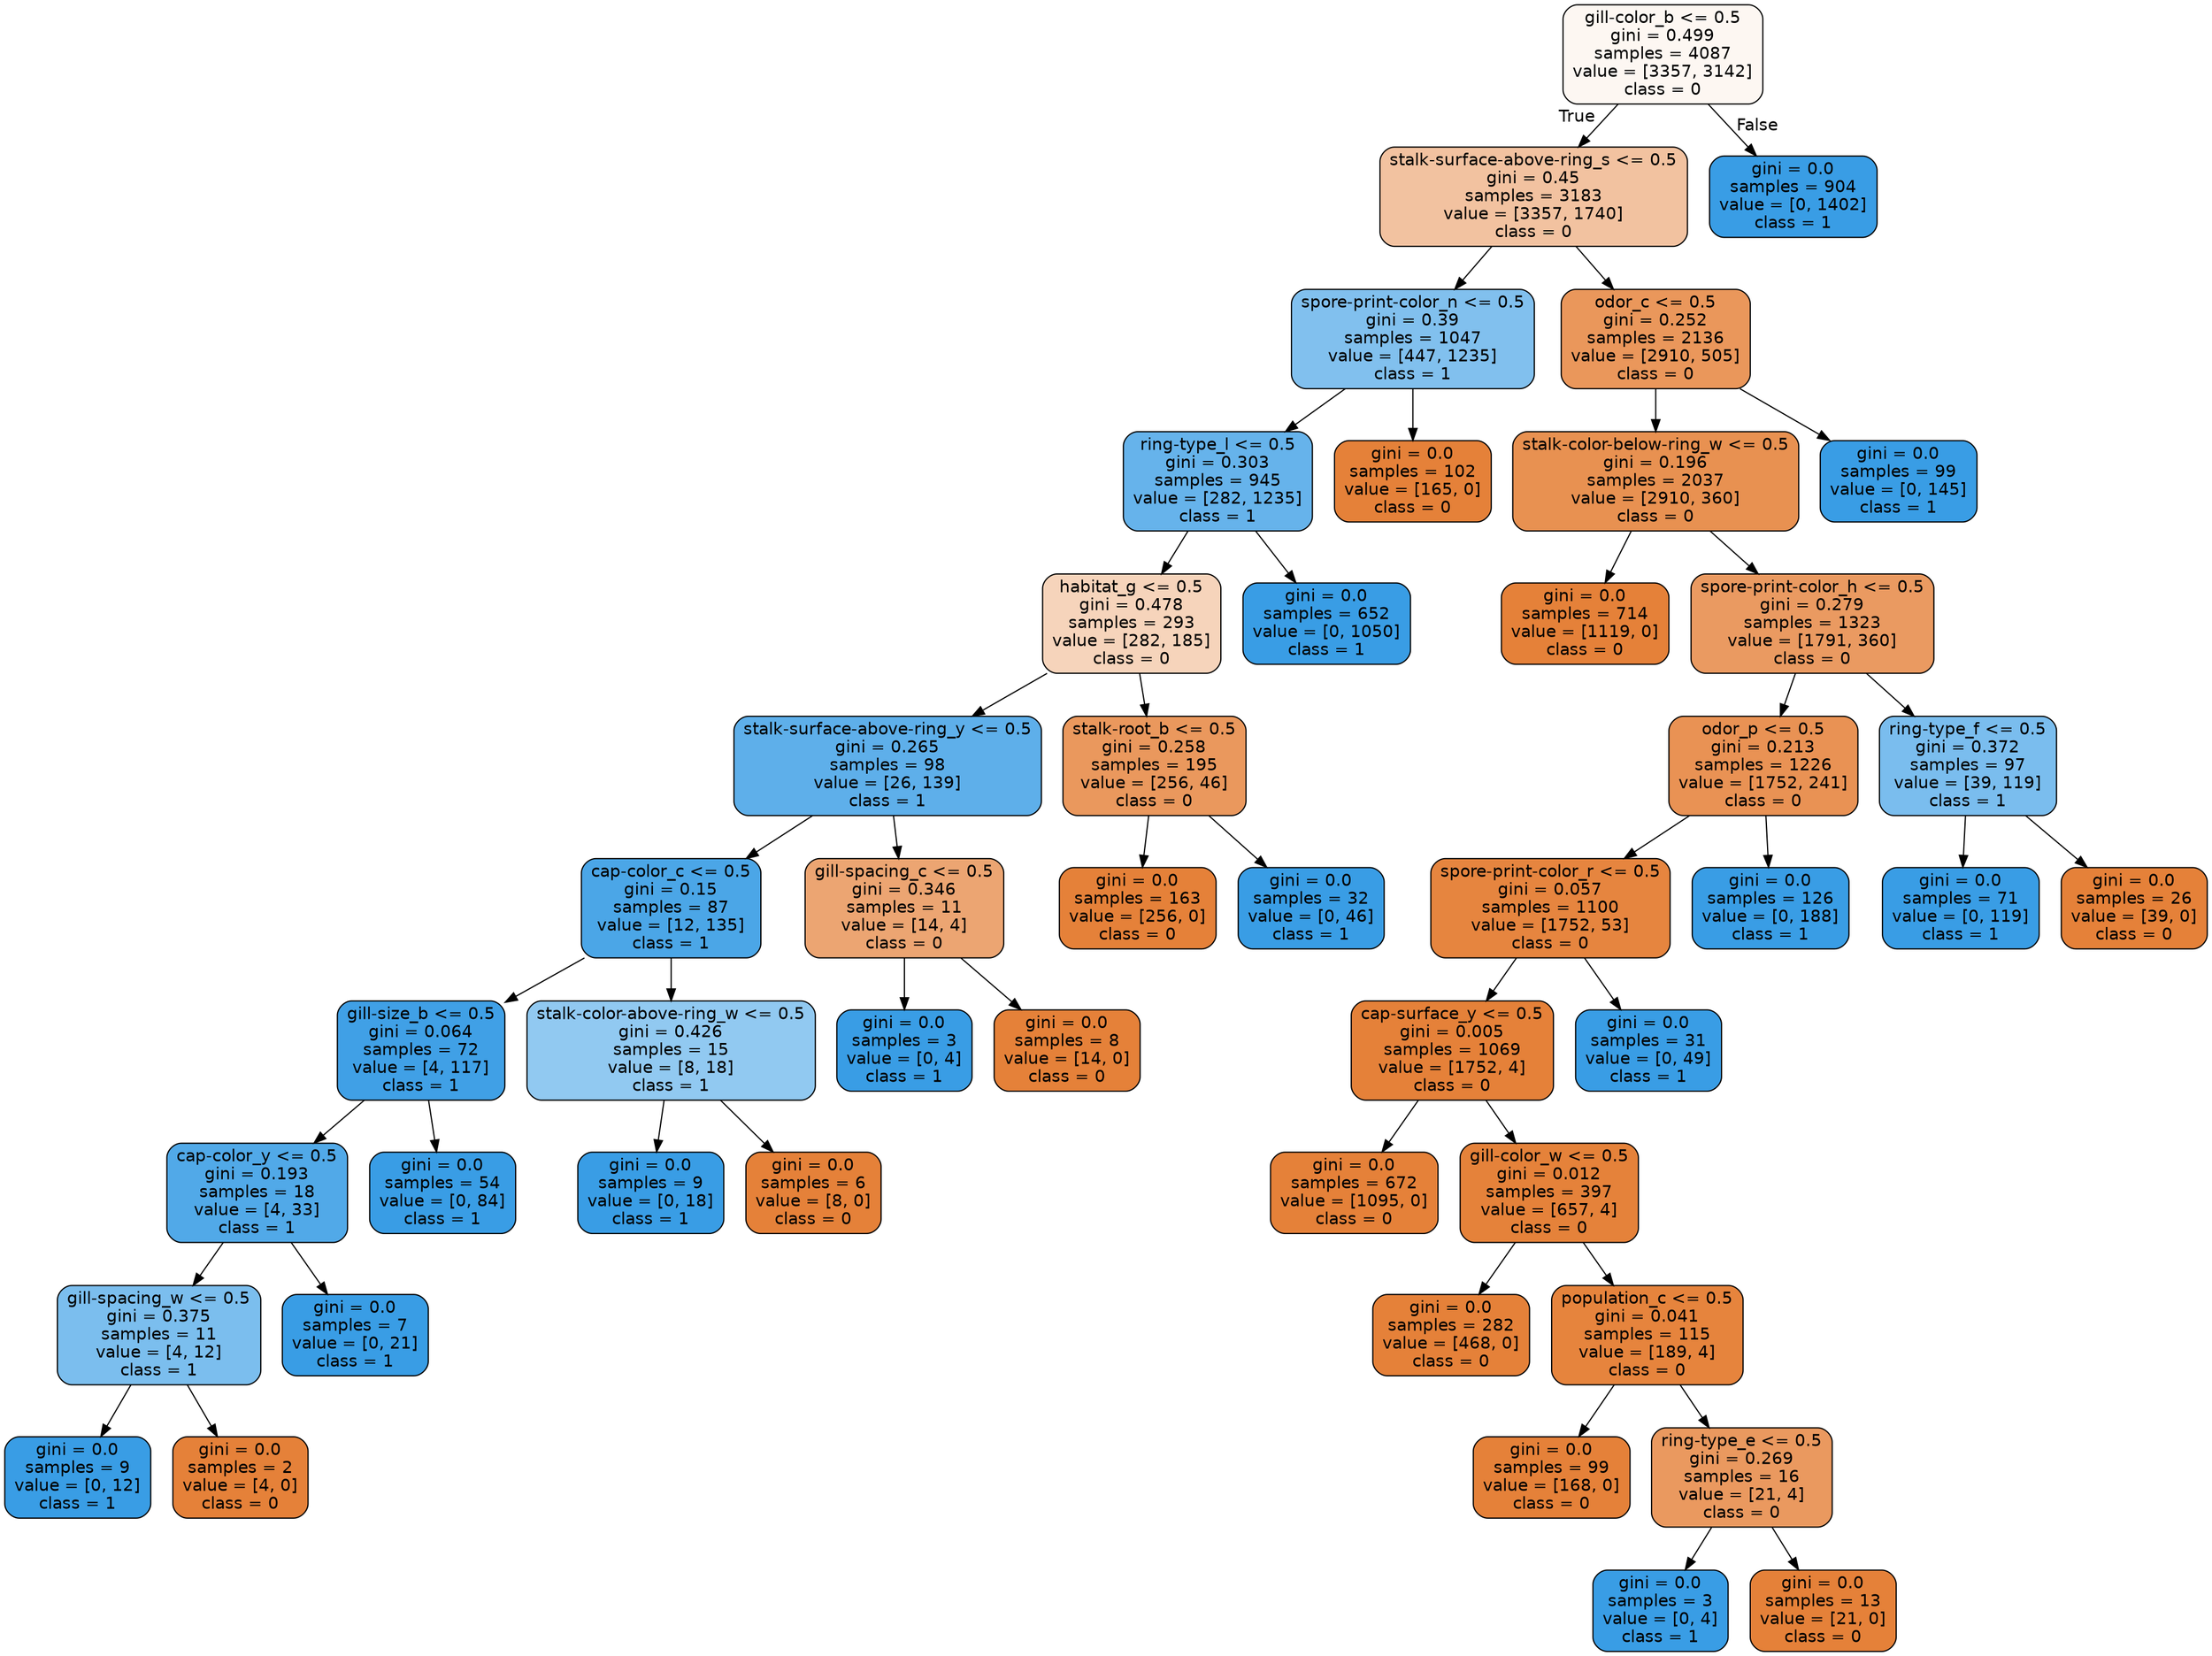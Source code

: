 digraph Tree {
node [shape=box, style="filled, rounded", color="black", fontname="helvetica"] ;
edge [fontname="helvetica"] ;
0 [label="gill-color_b <= 0.5\ngini = 0.499\nsamples = 4087\nvalue = [3357, 3142]\nclass = 0", fillcolor="#fdf7f2"] ;
1 [label="stalk-surface-above-ring_s <= 0.5\ngini = 0.45\nsamples = 3183\nvalue = [3357, 1740]\nclass = 0", fillcolor="#f2c2a0"] ;
0 -> 1 [labeldistance=2.5, labelangle=45, headlabel="True"] ;
2 [label="spore-print-color_n <= 0.5\ngini = 0.39\nsamples = 1047\nvalue = [447, 1235]\nclass = 1", fillcolor="#81c0ee"] ;
1 -> 2 ;
3 [label="ring-type_l <= 0.5\ngini = 0.303\nsamples = 945\nvalue = [282, 1235]\nclass = 1", fillcolor="#66b3eb"] ;
2 -> 3 ;
4 [label="habitat_g <= 0.5\ngini = 0.478\nsamples = 293\nvalue = [282, 185]\nclass = 0", fillcolor="#f6d4bb"] ;
3 -> 4 ;
5 [label="stalk-surface-above-ring_y <= 0.5\ngini = 0.265\nsamples = 98\nvalue = [26, 139]\nclass = 1", fillcolor="#5eafea"] ;
4 -> 5 ;
6 [label="cap-color_c <= 0.5\ngini = 0.15\nsamples = 87\nvalue = [12, 135]\nclass = 1", fillcolor="#4ba6e7"] ;
5 -> 6 ;
7 [label="gill-size_b <= 0.5\ngini = 0.064\nsamples = 72\nvalue = [4, 117]\nclass = 1", fillcolor="#40a0e6"] ;
6 -> 7 ;
8 [label="cap-color_y <= 0.5\ngini = 0.193\nsamples = 18\nvalue = [4, 33]\nclass = 1", fillcolor="#51a9e8"] ;
7 -> 8 ;
9 [label="gill-spacing_w <= 0.5\ngini = 0.375\nsamples = 11\nvalue = [4, 12]\nclass = 1", fillcolor="#7bbeee"] ;
8 -> 9 ;
10 [label="gini = 0.0\nsamples = 9\nvalue = [0, 12]\nclass = 1", fillcolor="#399de5"] ;
9 -> 10 ;
11 [label="gini = 0.0\nsamples = 2\nvalue = [4, 0]\nclass = 0", fillcolor="#e58139"] ;
9 -> 11 ;
12 [label="gini = 0.0\nsamples = 7\nvalue = [0, 21]\nclass = 1", fillcolor="#399de5"] ;
8 -> 12 ;
13 [label="gini = 0.0\nsamples = 54\nvalue = [0, 84]\nclass = 1", fillcolor="#399de5"] ;
7 -> 13 ;
14 [label="stalk-color-above-ring_w <= 0.5\ngini = 0.426\nsamples = 15\nvalue = [8, 18]\nclass = 1", fillcolor="#91c9f1"] ;
6 -> 14 ;
15 [label="gini = 0.0\nsamples = 9\nvalue = [0, 18]\nclass = 1", fillcolor="#399de5"] ;
14 -> 15 ;
16 [label="gini = 0.0\nsamples = 6\nvalue = [8, 0]\nclass = 0", fillcolor="#e58139"] ;
14 -> 16 ;
17 [label="gill-spacing_c <= 0.5\ngini = 0.346\nsamples = 11\nvalue = [14, 4]\nclass = 0", fillcolor="#eca572"] ;
5 -> 17 ;
18 [label="gini = 0.0\nsamples = 3\nvalue = [0, 4]\nclass = 1", fillcolor="#399de5"] ;
17 -> 18 ;
19 [label="gini = 0.0\nsamples = 8\nvalue = [14, 0]\nclass = 0", fillcolor="#e58139"] ;
17 -> 19 ;
20 [label="stalk-root_b <= 0.5\ngini = 0.258\nsamples = 195\nvalue = [256, 46]\nclass = 0", fillcolor="#ea985d"] ;
4 -> 20 ;
21 [label="gini = 0.0\nsamples = 163\nvalue = [256, 0]\nclass = 0", fillcolor="#e58139"] ;
20 -> 21 ;
22 [label="gini = 0.0\nsamples = 32\nvalue = [0, 46]\nclass = 1", fillcolor="#399de5"] ;
20 -> 22 ;
23 [label="gini = 0.0\nsamples = 652\nvalue = [0, 1050]\nclass = 1", fillcolor="#399de5"] ;
3 -> 23 ;
24 [label="gini = 0.0\nsamples = 102\nvalue = [165, 0]\nclass = 0", fillcolor="#e58139"] ;
2 -> 24 ;
25 [label="odor_c <= 0.5\ngini = 0.252\nsamples = 2136\nvalue = [2910, 505]\nclass = 0", fillcolor="#ea975b"] ;
1 -> 25 ;
26 [label="stalk-color-below-ring_w <= 0.5\ngini = 0.196\nsamples = 2037\nvalue = [2910, 360]\nclass = 0", fillcolor="#e89151"] ;
25 -> 26 ;
27 [label="gini = 0.0\nsamples = 714\nvalue = [1119, 0]\nclass = 0", fillcolor="#e58139"] ;
26 -> 27 ;
28 [label="spore-print-color_h <= 0.5\ngini = 0.279\nsamples = 1323\nvalue = [1791, 360]\nclass = 0", fillcolor="#ea9a61"] ;
26 -> 28 ;
29 [label="odor_p <= 0.5\ngini = 0.213\nsamples = 1226\nvalue = [1752, 241]\nclass = 0", fillcolor="#e99254"] ;
28 -> 29 ;
30 [label="spore-print-color_r <= 0.5\ngini = 0.057\nsamples = 1100\nvalue = [1752, 53]\nclass = 0", fillcolor="#e6853f"] ;
29 -> 30 ;
31 [label="cap-surface_y <= 0.5\ngini = 0.005\nsamples = 1069\nvalue = [1752, 4]\nclass = 0", fillcolor="#e58139"] ;
30 -> 31 ;
32 [label="gini = 0.0\nsamples = 672\nvalue = [1095, 0]\nclass = 0", fillcolor="#e58139"] ;
31 -> 32 ;
33 [label="gill-color_w <= 0.5\ngini = 0.012\nsamples = 397\nvalue = [657, 4]\nclass = 0", fillcolor="#e5823a"] ;
31 -> 33 ;
34 [label="gini = 0.0\nsamples = 282\nvalue = [468, 0]\nclass = 0", fillcolor="#e58139"] ;
33 -> 34 ;
35 [label="population_c <= 0.5\ngini = 0.041\nsamples = 115\nvalue = [189, 4]\nclass = 0", fillcolor="#e6843d"] ;
33 -> 35 ;
36 [label="gini = 0.0\nsamples = 99\nvalue = [168, 0]\nclass = 0", fillcolor="#e58139"] ;
35 -> 36 ;
37 [label="ring-type_e <= 0.5\ngini = 0.269\nsamples = 16\nvalue = [21, 4]\nclass = 0", fillcolor="#ea995f"] ;
35 -> 37 ;
38 [label="gini = 0.0\nsamples = 3\nvalue = [0, 4]\nclass = 1", fillcolor="#399de5"] ;
37 -> 38 ;
39 [label="gini = 0.0\nsamples = 13\nvalue = [21, 0]\nclass = 0", fillcolor="#e58139"] ;
37 -> 39 ;
40 [label="gini = 0.0\nsamples = 31\nvalue = [0, 49]\nclass = 1", fillcolor="#399de5"] ;
30 -> 40 ;
41 [label="gini = 0.0\nsamples = 126\nvalue = [0, 188]\nclass = 1", fillcolor="#399de5"] ;
29 -> 41 ;
42 [label="ring-type_f <= 0.5\ngini = 0.372\nsamples = 97\nvalue = [39, 119]\nclass = 1", fillcolor="#7abdee"] ;
28 -> 42 ;
43 [label="gini = 0.0\nsamples = 71\nvalue = [0, 119]\nclass = 1", fillcolor="#399de5"] ;
42 -> 43 ;
44 [label="gini = 0.0\nsamples = 26\nvalue = [39, 0]\nclass = 0", fillcolor="#e58139"] ;
42 -> 44 ;
45 [label="gini = 0.0\nsamples = 99\nvalue = [0, 145]\nclass = 1", fillcolor="#399de5"] ;
25 -> 45 ;
46 [label="gini = 0.0\nsamples = 904\nvalue = [0, 1402]\nclass = 1", fillcolor="#399de5"] ;
0 -> 46 [labeldistance=2.5, labelangle=-45, headlabel="False"] ;
}